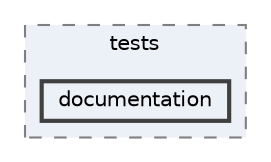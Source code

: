 digraph "apps/car_controls/tests/documentation"
{
 // LATEX_PDF_SIZE
  bgcolor="transparent";
  edge [fontname=Helvetica,fontsize=10,labelfontname=Helvetica,labelfontsize=10];
  node [fontname=Helvetica,fontsize=10,shape=box,height=0.2,width=0.4];
  compound=true
  subgraph clusterdir_09baeeae9748e6b6f50f47e1d7486b07 {
    graph [ bgcolor="#ecf0f7", pencolor="grey50", label="tests", fontname=Helvetica,fontsize=10 style="filled,dashed", URL="dir_09baeeae9748e6b6f50f47e1d7486b07.html",tooltip=""]
  dir_9ccf49938f46924dd18cc1007ac4d2bf [label="documentation", fillcolor="#ecf0f7", color="grey25", style="filled,bold", URL="dir_9ccf49938f46924dd18cc1007ac4d2bf.html",tooltip=""];
  }
}
